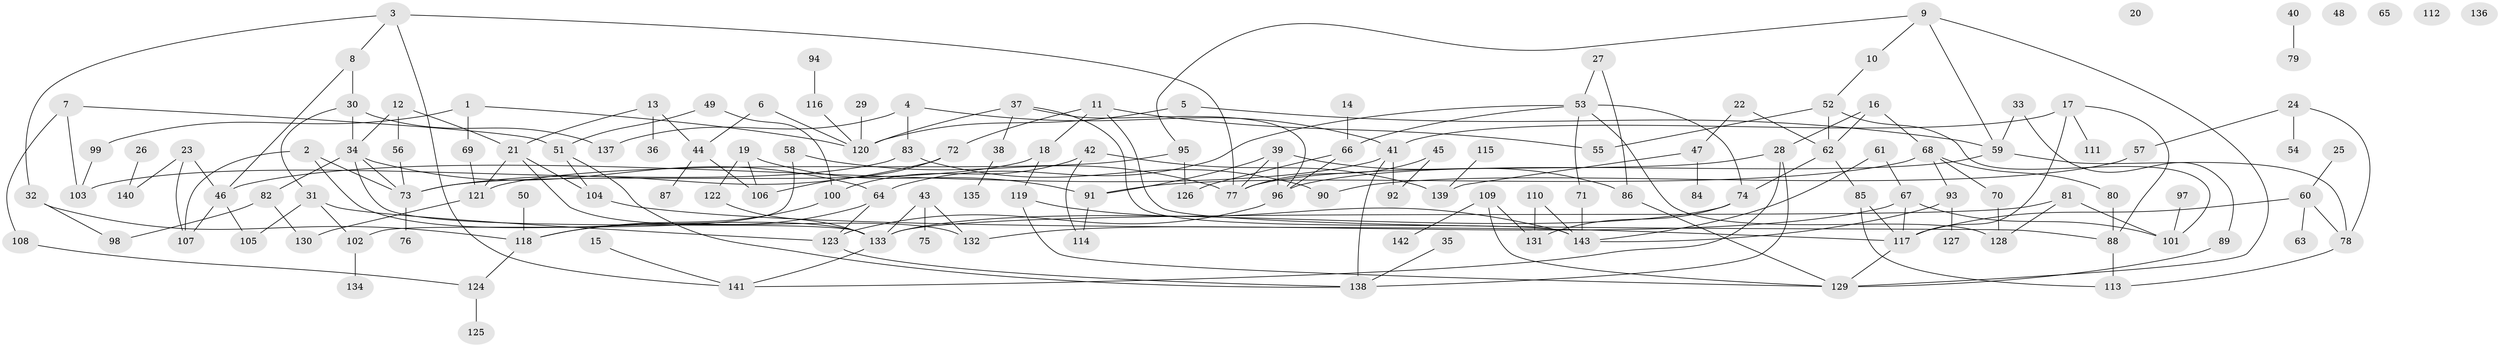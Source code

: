 // coarse degree distribution, {3: 0.20202020202020202, 7: 0.06060606060606061, 6: 0.0707070707070707, 4: 0.1414141414141414, 2: 0.20202020202020202, 5: 0.050505050505050504, 1: 0.1919191919191919, 0: 0.050505050505050504, 8: 0.030303030303030304}
// Generated by graph-tools (version 1.1) at 2025/41/03/06/25 10:41:20]
// undirected, 143 vertices, 200 edges
graph export_dot {
graph [start="1"]
  node [color=gray90,style=filled];
  1;
  2;
  3;
  4;
  5;
  6;
  7;
  8;
  9;
  10;
  11;
  12;
  13;
  14;
  15;
  16;
  17;
  18;
  19;
  20;
  21;
  22;
  23;
  24;
  25;
  26;
  27;
  28;
  29;
  30;
  31;
  32;
  33;
  34;
  35;
  36;
  37;
  38;
  39;
  40;
  41;
  42;
  43;
  44;
  45;
  46;
  47;
  48;
  49;
  50;
  51;
  52;
  53;
  54;
  55;
  56;
  57;
  58;
  59;
  60;
  61;
  62;
  63;
  64;
  65;
  66;
  67;
  68;
  69;
  70;
  71;
  72;
  73;
  74;
  75;
  76;
  77;
  78;
  79;
  80;
  81;
  82;
  83;
  84;
  85;
  86;
  87;
  88;
  89;
  90;
  91;
  92;
  93;
  94;
  95;
  96;
  97;
  98;
  99;
  100;
  101;
  102;
  103;
  104;
  105;
  106;
  107;
  108;
  109;
  110;
  111;
  112;
  113;
  114;
  115;
  116;
  117;
  118;
  119;
  120;
  121;
  122;
  123;
  124;
  125;
  126;
  127;
  128;
  129;
  130;
  131;
  132;
  133;
  134;
  135;
  136;
  137;
  138;
  139;
  140;
  141;
  142;
  143;
  1 -- 69;
  1 -- 99;
  1 -- 120;
  2 -- 73;
  2 -- 107;
  2 -- 133;
  3 -- 8;
  3 -- 32;
  3 -- 77;
  3 -- 141;
  4 -- 41;
  4 -- 83;
  4 -- 137;
  5 -- 59;
  5 -- 120;
  6 -- 44;
  6 -- 120;
  7 -- 51;
  7 -- 103;
  7 -- 108;
  8 -- 30;
  8 -- 46;
  9 -- 10;
  9 -- 59;
  9 -- 95;
  9 -- 129;
  10 -- 52;
  11 -- 18;
  11 -- 55;
  11 -- 72;
  11 -- 88;
  12 -- 21;
  12 -- 34;
  12 -- 56;
  13 -- 21;
  13 -- 36;
  13 -- 44;
  14 -- 66;
  15 -- 141;
  16 -- 28;
  16 -- 62;
  16 -- 68;
  17 -- 41;
  17 -- 88;
  17 -- 111;
  17 -- 117;
  18 -- 73;
  18 -- 119;
  19 -- 91;
  19 -- 106;
  19 -- 122;
  21 -- 104;
  21 -- 121;
  21 -- 132;
  22 -- 47;
  22 -- 62;
  23 -- 46;
  23 -- 107;
  23 -- 140;
  24 -- 54;
  24 -- 57;
  24 -- 78;
  25 -- 60;
  26 -- 140;
  27 -- 53;
  27 -- 86;
  28 -- 77;
  28 -- 138;
  28 -- 141;
  29 -- 120;
  30 -- 31;
  30 -- 34;
  30 -- 137;
  31 -- 102;
  31 -- 105;
  31 -- 123;
  32 -- 98;
  32 -- 118;
  33 -- 59;
  33 -- 89;
  34 -- 64;
  34 -- 73;
  34 -- 82;
  34 -- 133;
  35 -- 138;
  37 -- 38;
  37 -- 96;
  37 -- 120;
  37 -- 143;
  38 -- 135;
  39 -- 77;
  39 -- 86;
  39 -- 91;
  39 -- 96;
  40 -- 79;
  41 -- 46;
  41 -- 92;
  41 -- 138;
  42 -- 100;
  42 -- 114;
  42 -- 139;
  43 -- 75;
  43 -- 132;
  43 -- 133;
  44 -- 87;
  44 -- 106;
  45 -- 77;
  45 -- 92;
  46 -- 105;
  46 -- 107;
  47 -- 84;
  47 -- 139;
  49 -- 51;
  49 -- 100;
  50 -- 118;
  51 -- 104;
  51 -- 138;
  52 -- 55;
  52 -- 62;
  52 -- 101;
  53 -- 64;
  53 -- 66;
  53 -- 71;
  53 -- 74;
  53 -- 128;
  56 -- 73;
  57 -- 90;
  58 -- 77;
  58 -- 102;
  59 -- 78;
  59 -- 96;
  60 -- 63;
  60 -- 78;
  60 -- 117;
  61 -- 67;
  61 -- 143;
  62 -- 74;
  62 -- 85;
  64 -- 118;
  64 -- 123;
  66 -- 96;
  66 -- 126;
  67 -- 101;
  67 -- 117;
  67 -- 132;
  68 -- 70;
  68 -- 80;
  68 -- 91;
  68 -- 93;
  69 -- 121;
  70 -- 128;
  71 -- 143;
  72 -- 73;
  72 -- 106;
  73 -- 76;
  74 -- 131;
  74 -- 133;
  78 -- 113;
  80 -- 88;
  81 -- 101;
  81 -- 128;
  81 -- 133;
  82 -- 98;
  82 -- 130;
  83 -- 90;
  83 -- 103;
  85 -- 113;
  85 -- 117;
  86 -- 129;
  88 -- 113;
  89 -- 129;
  91 -- 114;
  93 -- 127;
  93 -- 143;
  94 -- 116;
  95 -- 121;
  95 -- 126;
  96 -- 123;
  97 -- 101;
  99 -- 103;
  100 -- 118;
  102 -- 134;
  104 -- 117;
  108 -- 124;
  109 -- 129;
  109 -- 131;
  109 -- 142;
  110 -- 131;
  110 -- 143;
  115 -- 139;
  116 -- 120;
  117 -- 129;
  118 -- 124;
  119 -- 129;
  119 -- 143;
  121 -- 130;
  122 -- 133;
  123 -- 138;
  124 -- 125;
  133 -- 141;
}
